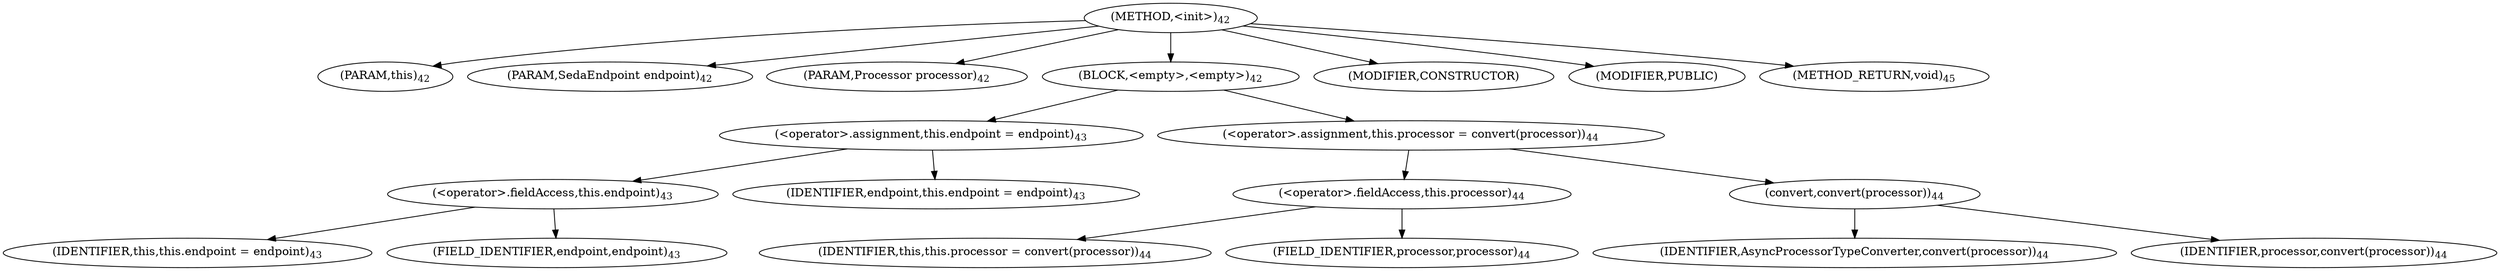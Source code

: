 digraph "&lt;init&gt;" {  
"27" [label = <(METHOD,&lt;init&gt;)<SUB>42</SUB>> ]
"4" [label = <(PARAM,this)<SUB>42</SUB>> ]
"28" [label = <(PARAM,SedaEndpoint endpoint)<SUB>42</SUB>> ]
"29" [label = <(PARAM,Processor processor)<SUB>42</SUB>> ]
"30" [label = <(BLOCK,&lt;empty&gt;,&lt;empty&gt;)<SUB>42</SUB>> ]
"31" [label = <(&lt;operator&gt;.assignment,this.endpoint = endpoint)<SUB>43</SUB>> ]
"32" [label = <(&lt;operator&gt;.fieldAccess,this.endpoint)<SUB>43</SUB>> ]
"3" [label = <(IDENTIFIER,this,this.endpoint = endpoint)<SUB>43</SUB>> ]
"33" [label = <(FIELD_IDENTIFIER,endpoint,endpoint)<SUB>43</SUB>> ]
"34" [label = <(IDENTIFIER,endpoint,this.endpoint = endpoint)<SUB>43</SUB>> ]
"35" [label = <(&lt;operator&gt;.assignment,this.processor = convert(processor))<SUB>44</SUB>> ]
"36" [label = <(&lt;operator&gt;.fieldAccess,this.processor)<SUB>44</SUB>> ]
"5" [label = <(IDENTIFIER,this,this.processor = convert(processor))<SUB>44</SUB>> ]
"37" [label = <(FIELD_IDENTIFIER,processor,processor)<SUB>44</SUB>> ]
"38" [label = <(convert,convert(processor))<SUB>44</SUB>> ]
"39" [label = <(IDENTIFIER,AsyncProcessorTypeConverter,convert(processor))<SUB>44</SUB>> ]
"40" [label = <(IDENTIFIER,processor,convert(processor))<SUB>44</SUB>> ]
"41" [label = <(MODIFIER,CONSTRUCTOR)> ]
"42" [label = <(MODIFIER,PUBLIC)> ]
"43" [label = <(METHOD_RETURN,void)<SUB>45</SUB>> ]
  "27" -> "4" 
  "27" -> "28" 
  "27" -> "29" 
  "27" -> "30" 
  "27" -> "41" 
  "27" -> "42" 
  "27" -> "43" 
  "30" -> "31" 
  "30" -> "35" 
  "31" -> "32" 
  "31" -> "34" 
  "32" -> "3" 
  "32" -> "33" 
  "35" -> "36" 
  "35" -> "38" 
  "36" -> "5" 
  "36" -> "37" 
  "38" -> "39" 
  "38" -> "40" 
}
